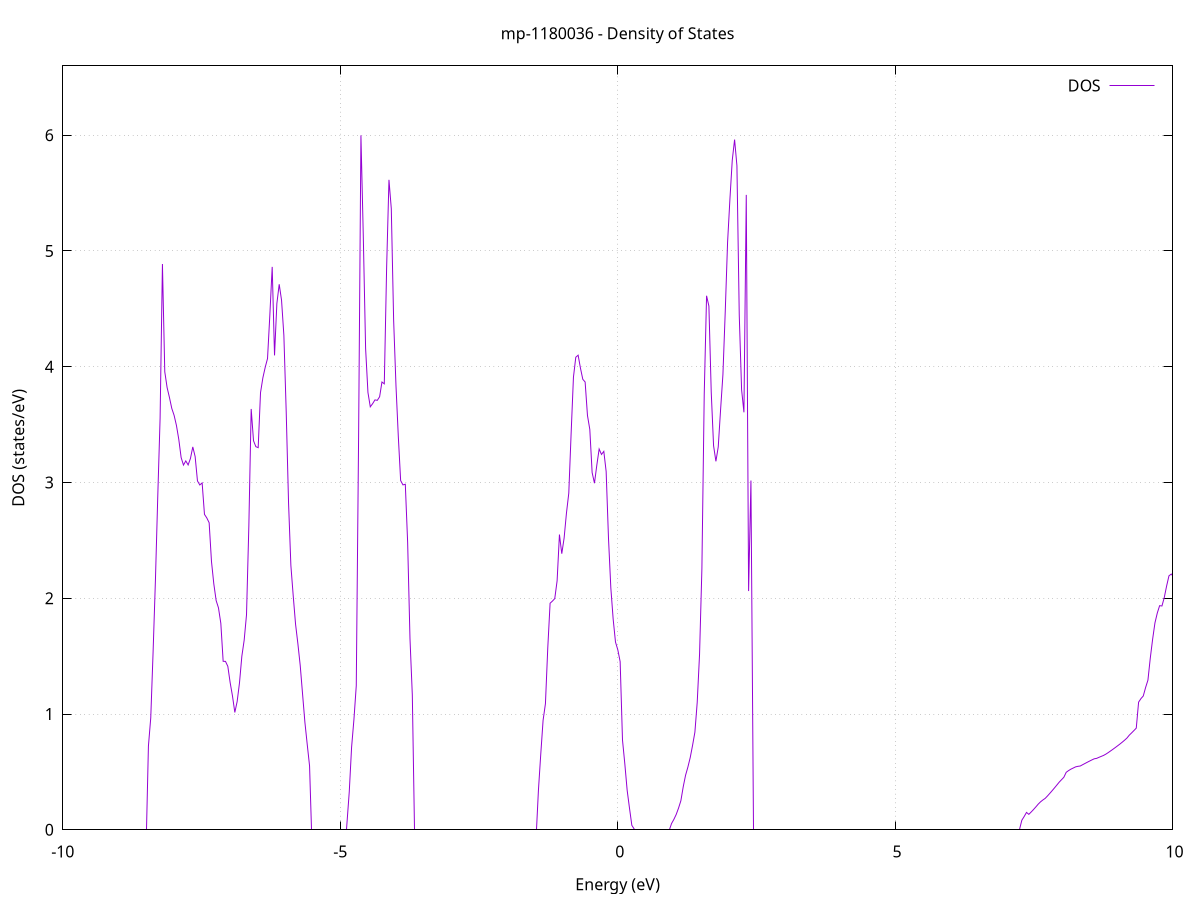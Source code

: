 set title 'mp-1180036 - Density of States'
set xlabel 'Energy (eV)'
set ylabel 'DOS (states/eV)'
set grid
set xrange [-10:10]
set yrange [0:6.599]
set xzeroaxis lt -1
set terminal png size 800,600
set output 'mp-1180036_dos_gnuplot.png'
plot '-' using 1:2 with lines title 'DOS'
-30.427100 0.000000
-30.385000 0.000000
-30.342900 0.000000
-30.300800 0.000000
-30.258800 0.000000
-30.216700 0.000000
-30.174600 0.000000
-30.132500 0.000000
-30.090400 0.000000
-30.048300 0.000000
-30.006200 0.000000
-29.964100 0.000000
-29.922000 0.000000
-29.880000 0.000000
-29.837900 0.000000
-29.795800 0.000000
-29.753700 0.000000
-29.711600 0.000000
-29.669500 0.000000
-29.627400 0.000000
-29.585300 0.000000
-29.543200 0.000000
-29.501200 0.000000
-29.459100 0.000000
-29.417000 0.000000
-29.374900 0.000000
-29.332800 0.000000
-29.290700 0.000000
-29.248600 0.000000
-29.206500 0.000000
-29.164400 0.000000
-29.122400 0.000000
-29.080300 0.000000
-29.038200 0.000000
-28.996100 0.000000
-28.954000 0.000000
-28.911900 0.000000
-28.869800 0.000000
-28.827700 0.000000
-28.785600 0.000000
-28.743600 0.000000
-28.701500 0.000000
-28.659400 0.000000
-28.617300 0.000000
-28.575200 0.000000
-28.533100 0.000000
-28.491000 0.000000
-28.448900 0.000000
-28.406800 0.000000
-28.364800 0.000000
-28.322700 0.000000
-28.280600 0.000000
-28.238500 0.000000
-28.196400 0.000000
-28.154300 0.000000
-28.112200 0.000000
-28.070100 0.000000
-28.028000 0.000000
-27.985900 0.000000
-27.943900 0.000000
-27.901800 0.000000
-27.859700 0.000000
-27.817600 0.000000
-27.775500 0.000000
-27.733400 0.000000
-27.691300 0.000000
-27.649200 0.000000
-27.607100 0.000000
-27.565100 0.000000
-27.523000 0.000000
-27.480900 0.000000
-27.438800 0.000000
-27.396700 0.000000
-27.354600 0.000000
-27.312500 0.000000
-27.270400 0.000000
-27.228300 0.000000
-27.186300 0.000000
-27.144200 0.000000
-27.102100 0.000000
-27.060000 0.000000
-27.017900 0.000000
-26.975800 0.000000
-26.933700 0.000000
-26.891600 0.000000
-26.849500 0.000000
-26.807500 0.000000
-26.765400 0.000000
-26.723300 0.000000
-26.681200 0.000000
-26.639100 0.000000
-26.597000 0.012400
-26.554900 1.135000
-26.512800 2.469200
-26.470700 2.784200
-26.428700 3.191500
-26.386600 4.121700
-26.344500 3.703100
-26.302400 2.673800
-26.260300 2.473800
-26.218200 2.213800
-26.176100 2.027800
-26.134000 2.030300
-26.091900 1.955600
-26.049900 1.848000
-26.007800 1.738800
-25.965700 1.696800
-25.923600 1.699000
-25.881500 1.701100
-25.839400 1.819200
-25.797300 3.929700
-25.755200 0.000000
-25.713100 0.000000
-25.671100 0.000000
-25.629000 0.000000
-25.586900 0.000000
-25.544800 2.360500
-25.502700 1.875600
-25.460600 1.873200
-25.418500 1.870700
-25.376400 1.868200
-25.334300 1.906400
-25.292300 2.189000
-25.250200 2.389000
-25.208100 2.443500
-25.166000 2.819200
-25.123900 3.200000
-25.081800 4.544500
-25.039700 3.899100
-24.997600 3.370100
-24.955500 2.755600
-24.913500 2.501600
-24.871400 2.289400
-24.829300 0.000000
-24.787200 0.000000
-24.745100 0.000000
-24.703000 0.000000
-24.660900 0.000000
-24.618800 0.000000
-24.576700 0.000000
-24.534700 0.000000
-24.492600 0.000000
-24.450500 0.000000
-24.408400 0.000000
-24.366300 0.000000
-24.324200 0.000000
-24.282100 0.000000
-24.240000 0.000000
-24.197900 0.000000
-24.155900 0.000000
-24.113800 0.000000
-24.071700 0.000000
-24.029600 0.000000
-23.987500 0.000000
-23.945400 0.000000
-23.903300 0.000000
-23.861200 0.000000
-23.819100 0.000000
-23.777100 0.000000
-23.735000 0.000000
-23.692900 0.000000
-23.650800 0.000000
-23.608700 0.000000
-23.566600 0.000000
-23.524500 0.000000
-23.482400 0.000000
-23.440300 0.000000
-23.398300 0.000000
-23.356200 0.000000
-23.314100 0.000000
-23.272000 0.000000
-23.229900 0.000000
-23.187800 0.000000
-23.145700 0.000000
-23.103600 0.000000
-23.061500 0.000000
-23.019400 0.000000
-22.977400 0.000000
-22.935300 0.000000
-22.893200 0.000000
-22.851100 0.000000
-22.809000 0.000000
-22.766900 0.000000
-22.724800 0.000000
-22.682700 0.000000
-22.640600 0.000000
-22.598600 0.000000
-22.556500 0.000000
-22.514400 0.000000
-22.472300 0.000000
-22.430200 0.000000
-22.388100 0.000000
-22.346000 0.000000
-22.303900 0.000000
-22.261800 0.000000
-22.219800 0.000000
-22.177700 0.000000
-22.135600 0.000000
-22.093500 0.000000
-22.051400 0.000000
-22.009300 0.000000
-21.967200 0.000000
-21.925100 0.000000
-21.883000 0.000000
-21.841000 0.000000
-21.798900 0.000000
-21.756800 0.000000
-21.714700 0.000000
-21.672600 0.000000
-21.630500 0.000000
-21.588400 0.000000
-21.546300 0.000000
-21.504200 0.000000
-21.462200 0.000000
-21.420100 0.000000
-21.378000 0.000000
-21.335900 0.000000
-21.293800 0.000000
-21.251700 0.000000
-21.209600 0.000000
-21.167500 0.000000
-21.125400 0.000000
-21.083400 0.000000
-21.041300 0.000000
-20.999200 0.000000
-20.957100 0.000000
-20.915000 0.000000
-20.872900 0.000000
-20.830800 0.000000
-20.788700 0.000000
-20.746600 0.000000
-20.704600 0.000000
-20.662500 0.000000
-20.620400 0.000000
-20.578300 0.000000
-20.536200 0.000000
-20.494100 0.000000
-20.452000 0.000000
-20.409900 0.000000
-20.367800 0.000000
-20.325800 0.000000
-20.283700 0.000000
-20.241600 0.000000
-20.199500 0.000000
-20.157400 0.000000
-20.115300 0.000000
-20.073200 0.000000
-20.031100 0.000000
-19.989000 0.000000
-19.947000 0.000000
-19.904900 0.000000
-19.862800 0.000000
-19.820700 0.000000
-19.778600 0.000000
-19.736500 0.000000
-19.694400 0.000000
-19.652300 0.000000
-19.610200 0.000000
-19.568200 0.000000
-19.526100 0.000000
-19.484000 0.000000
-19.441900 0.000000
-19.399800 0.000000
-19.357700 0.000000
-19.315600 0.000000
-19.273500 0.000000
-19.231400 0.000000
-19.189400 0.000000
-19.147300 0.000000
-19.105200 0.000000
-19.063100 0.000000
-19.021000 0.000000
-18.978900 0.000000
-18.936800 0.000000
-18.894700 0.000000
-18.852600 0.000000
-18.810600 0.000000
-18.768500 0.000000
-18.726400 0.000000
-18.684300 0.000000
-18.642200 0.000000
-18.600100 0.000000
-18.558000 0.000000
-18.515900 0.000000
-18.473800 0.000000
-18.431800 0.000000
-18.389700 0.000000
-18.347600 0.000000
-18.305500 0.000000
-18.263400 0.000000
-18.221300 0.000000
-18.179200 0.000000
-18.137100 0.000000
-18.095000 0.000000
-18.053000 0.000000
-18.010900 0.000000
-17.968800 0.000000
-17.926700 0.000000
-17.884600 0.000000
-17.842500 0.000000
-17.800400 0.000000
-17.758300 0.000000
-17.716200 0.000000
-17.674100 0.000000
-17.632100 0.000000
-17.590000 0.000000
-17.547900 0.000000
-17.505800 0.000000
-17.463700 0.000000
-17.421600 0.000000
-17.379500 0.000000
-17.337400 0.000000
-17.295300 0.000000
-17.253300 0.000000
-17.211200 0.000000
-17.169100 0.000000
-17.127000 0.000000
-17.084900 0.000000
-17.042800 0.000000
-17.000700 0.000000
-16.958600 0.000000
-16.916500 0.000000
-16.874500 0.000000
-16.832400 0.000000
-16.790300 0.000000
-16.748200 0.000000
-16.706100 0.000000
-16.664000 0.000000
-16.621900 0.000000
-16.579800 0.000000
-16.537700 0.000000
-16.495700 0.000000
-16.453600 0.000000
-16.411500 0.000000
-16.369400 0.000000
-16.327300 0.000000
-16.285200 0.000000
-16.243100 0.000000
-16.201000 0.000000
-16.158900 0.000000
-16.116900 0.000000
-16.074800 0.000000
-16.032700 0.000000
-15.990600 0.000000
-15.948500 0.000000
-15.906400 0.000000
-15.864300 0.000000
-15.822200 0.000000
-15.780100 0.000000
-15.738100 0.000000
-15.696000 0.000000
-15.653900 0.000000
-15.611800 0.000000
-15.569700 0.000000
-15.527600 0.000000
-15.485500 0.000000
-15.443400 0.000000
-15.401300 0.000000
-15.359300 0.000000
-15.317200 0.000000
-15.275100 0.000000
-15.233000 0.000000
-15.190900 0.000000
-15.148800 0.000000
-15.106700 0.000000
-15.064600 0.000000
-15.022500 0.000000
-14.980500 0.065500
-14.938400 0.298300
-14.896300 0.359700
-14.854200 0.450500
-14.812100 0.551900
-14.770000 0.667500
-14.727900 0.787100
-14.685800 0.900200
-14.643700 1.079400
-14.601700 1.091700
-14.559600 1.123600
-14.517500 1.160000
-14.475400 1.195800
-14.433300 1.220900
-14.391200 1.256000
-14.349100 1.308900
-14.307000 1.383500
-14.264900 1.465900
-14.222900 1.559700
-14.180800 1.706200
-14.138700 1.874900
-14.096600 1.814500
-14.054500 1.831000
-14.012400 1.839800
-13.970300 1.828200
-13.928200 1.610100
-13.886100 1.496400
-13.844100 1.462400
-13.802000 1.446600
-13.759900 1.451000
-13.717800 1.525200
-13.675700 1.616000
-13.633600 1.499700
-13.591500 1.337900
-13.549400 1.217900
-13.507300 1.197700
-13.465300 1.178400
-13.423200 0.950800
-13.381100 0.552800
-13.339000 1.424800
-13.296900 1.182700
-13.254800 1.091700
-13.212700 1.179300
-13.170600 1.346700
-13.128500 1.512800
-13.086500 2.005200
-13.044400 1.610800
-13.002300 1.565800
-12.960200 1.637200
-12.918100 1.724800
-12.876000 1.959000
-12.833900 2.577200
-12.791800 2.331400
-12.749700 2.355900
-12.707600 2.333400
-12.665600 2.304300
-12.623500 2.296800
-12.581400 2.277600
-12.539300 2.253100
-12.497200 2.274200
-12.455100 2.210700
-12.413000 1.916700
-12.370900 1.469600
-12.328800 1.091100
-12.286800 0.845600
-12.244700 0.680500
-12.202600 0.296400
-12.160500 0.017400
-12.118400 0.000000
-12.076300 0.000000
-12.034200 0.000000
-11.992100 0.000000
-11.950000 0.000000
-11.908000 0.000000
-11.865900 0.000000
-11.823800 0.000000
-11.781700 0.000000
-11.739600 0.000000
-11.697500 0.000000
-11.655400 0.000000
-11.613300 0.000000
-11.571200 0.000000
-11.529200 0.000000
-11.487100 0.000000
-11.445000 0.000000
-11.402900 0.000000
-11.360800 0.000000
-11.318700 0.000000
-11.276600 0.000000
-11.234500 0.000000
-11.192400 0.000000
-11.150400 0.000000
-11.108300 0.000000
-11.066200 0.000000
-11.024100 0.000000
-10.982000 0.000000
-10.939900 0.000000
-10.897800 0.000000
-10.855700 0.000000
-10.813600 0.000000
-10.771600 0.000000
-10.729500 0.000000
-10.687400 0.000000
-10.645300 0.000000
-10.603200 0.000000
-10.561100 0.000000
-10.519000 0.000000
-10.476900 0.000000
-10.434800 0.000000
-10.392800 0.000000
-10.350700 0.000000
-10.308600 0.000000
-10.266500 0.000000
-10.224400 0.000000
-10.182300 0.000000
-10.140200 0.000000
-10.098100 0.000000
-10.056000 0.000000
-10.014000 0.000000
-9.971900 0.000000
-9.929800 0.000000
-9.887700 0.000000
-9.845600 0.000000
-9.803500 0.000000
-9.761400 0.000000
-9.719300 0.000000
-9.677200 0.000000
-9.635200 0.000000
-9.593100 0.000000
-9.551000 0.000000
-9.508900 0.000000
-9.466800 0.000000
-9.424700 0.000000
-9.382600 0.000000
-9.340500 0.000000
-9.298400 0.000000
-9.256400 0.000000
-9.214300 0.000000
-9.172200 0.000000
-9.130100 0.000000
-9.088000 0.000000
-9.045900 0.000000
-9.003800 0.000000
-8.961700 0.000000
-8.919600 0.000000
-8.877600 0.000000
-8.835500 0.000000
-8.793400 0.000000
-8.751300 0.000000
-8.709200 0.000000
-8.667100 0.000000
-8.625000 0.000000
-8.582900 0.000000
-8.540800 0.000000
-8.498800 0.000000
-8.456700 0.723500
-8.414600 0.967200
-8.372500 1.535200
-8.330400 2.157700
-8.288300 2.881300
-8.246200 3.556600
-8.204100 4.887200
-8.162000 3.956800
-8.120000 3.820300
-8.077900 3.734600
-8.035800 3.640300
-7.993700 3.579900
-7.951600 3.492400
-7.909500 3.372600
-7.867400 3.216100
-7.825300 3.150600
-7.783200 3.186400
-7.741100 3.151700
-7.699100 3.208000
-7.657000 3.307600
-7.614900 3.224200
-7.572800 3.013600
-7.530700 2.978700
-7.488600 2.996300
-7.446500 2.724800
-7.404400 2.693700
-7.362300 2.652400
-7.320300 2.317900
-7.278200 2.124200
-7.236100 1.980200
-7.194000 1.916700
-7.151900 1.783400
-7.109800 1.455300
-7.067700 1.454600
-7.025600 1.411900
-6.983500 1.270700
-6.941500 1.155300
-6.899400 1.013700
-6.857300 1.108900
-6.815200 1.270000
-6.773100 1.498800
-6.731000 1.638000
-6.688900 1.856700
-6.646800 2.624000
-6.604700 3.635400
-6.562700 3.360700
-6.520600 3.309500
-6.478500 3.301000
-6.436400 3.775900
-6.394300 3.903600
-6.352200 3.994500
-6.310100 4.071000
-6.268000 4.449900
-6.225900 4.862800
-6.183900 4.097800
-6.141800 4.546000
-6.099700 4.712600
-6.057600 4.575300
-6.015500 4.271000
-5.973400 3.612500
-5.931300 2.824600
-5.889200 2.282400
-5.847100 2.021000
-5.805100 1.776800
-5.763000 1.607300
-5.720900 1.419700
-5.678800 1.173400
-5.636700 0.929200
-5.594600 0.737300
-5.552500 0.551900
-5.510400 0.000000
-5.468300 0.000000
-5.426300 0.000000
-5.384200 0.000000
-5.342100 0.000000
-5.300000 0.000000
-5.257900 0.000000
-5.215800 0.000000
-5.173700 0.000000
-5.131600 0.000000
-5.089500 0.000000
-5.047500 0.000000
-5.005400 0.000000
-4.963300 0.000000
-4.921200 0.000000
-4.879100 0.000000
-4.837000 0.328700
-4.794900 0.714000
-4.752800 0.952500
-4.710700 1.244500
-4.668700 3.397700
-4.626600 5.998900
-4.584500 5.135500
-4.542400 4.157100
-4.500300 3.777900
-4.458200 3.653700
-4.416100 3.680700
-4.374000 3.713500
-4.331900 3.709700
-4.289900 3.740600
-4.247800 3.868100
-4.205700 3.852400
-4.163600 4.856200
-4.121500 5.614500
-4.079400 5.365300
-4.037300 4.403600
-3.995200 3.838300
-3.953100 3.398200
-3.911100 3.016700
-3.869000 2.979300
-3.826900 2.984900
-3.784800 2.482400
-3.742700 1.652200
-3.700600 1.164100
-3.658500 0.000000
-3.616400 0.000000
-3.574300 0.000000
-3.532300 0.000000
-3.490200 0.000000
-3.448100 0.000000
-3.406000 0.000000
-3.363900 0.000000
-3.321800 0.000000
-3.279700 0.000000
-3.237600 0.000000
-3.195500 0.000000
-3.153500 0.000000
-3.111400 0.000000
-3.069300 0.000000
-3.027200 0.000000
-2.985100 0.000000
-2.943000 0.000000
-2.900900 0.000000
-2.858800 0.000000
-2.816700 0.000000
-2.774700 0.000000
-2.732600 0.000000
-2.690500 0.000000
-2.648400 0.000000
-2.606300 0.000000
-2.564200 0.000000
-2.522100 0.000000
-2.480000 0.000000
-2.437900 0.000000
-2.395800 0.000000
-2.353800 0.000000
-2.311700 0.000000
-2.269600 0.000000
-2.227500 0.000000
-2.185400 0.000000
-2.143300 0.000000
-2.101200 0.000000
-2.059100 0.000000
-2.017000 0.000000
-1.975000 0.000000
-1.932900 0.000000
-1.890800 0.000000
-1.848700 0.000000
-1.806600 0.000000
-1.764500 0.000000
-1.722400 0.000000
-1.680300 0.000000
-1.638200 0.000000
-1.596200 0.000000
-1.554100 0.000000
-1.512000 0.000000
-1.469900 0.000000
-1.427800 0.340700
-1.385700 0.653100
-1.343600 0.946400
-1.301500 1.088900
-1.259400 1.570400
-1.217400 1.957300
-1.175300 1.975400
-1.133200 1.997400
-1.091100 2.150700
-1.049000 2.550400
-1.006900 2.384900
-0.964800 2.519900
-0.922700 2.734900
-0.880600 2.907700
-0.838600 3.421500
-0.796500 3.910100
-0.754400 4.082200
-0.712300 4.099800
-0.670200 3.988100
-0.628100 3.891600
-0.586000 3.868100
-0.543900 3.579200
-0.501800 3.458700
-0.459800 3.085800
-0.417700 2.993900
-0.375600 3.149200
-0.333500 3.289100
-0.291400 3.242400
-0.249300 3.269000
-0.207200 3.095300
-0.165100 2.520700
-0.123000 2.090600
-0.081000 1.820600
-0.038900 1.621800
0.003200 1.554100
0.045300 1.452200
0.087400 0.775600
0.129500 0.568700
0.171600 0.340200
0.213700 0.186100
0.255800 0.038300
0.297800 0.000000
0.339900 0.000000
0.382000 0.000000
0.424100 0.000000
0.466200 0.000000
0.508300 0.000000
0.550400 0.000000
0.592500 0.000000
0.634600 0.000000
0.676600 0.000000
0.718700 0.000000
0.760800 0.000000
0.802900 0.000000
0.845000 0.000000
0.887100 0.000000
0.929200 0.000000
0.971300 0.053600
1.013400 0.089800
1.055400 0.132300
1.097500 0.187500
1.139600 0.251000
1.181700 0.370800
1.223800 0.470500
1.265900 0.541300
1.308000 0.623800
1.350100 0.728800
1.392200 0.842900
1.434200 1.101500
1.476300 1.516500
1.518400 2.254700
1.560500 3.761300
1.602600 4.613100
1.644700 4.523800
1.686800 3.780000
1.728900 3.317800
1.771000 3.182600
1.813000 3.307400
1.855100 3.627500
1.897200 3.930800
1.939300 4.476800
1.981400 5.075000
2.023500 5.446700
2.065600 5.783200
2.107700 5.962500
2.149800 5.736200
2.191800 4.446600
2.233900 3.801600
2.276000 3.606200
2.318100 5.484500
2.360200 2.062200
2.402300 3.016800
2.444400 0.000000
2.486500 0.000000
2.528600 0.000000
2.570700 0.000000
2.612700 0.000000
2.654800 0.000000
2.696900 0.000000
2.739000 0.000000
2.781100 0.000000
2.823200 0.000000
2.865300 0.000000
2.907400 0.000000
2.949500 0.000000
2.991500 0.000000
3.033600 0.000000
3.075700 0.000000
3.117800 0.000000
3.159900 0.000000
3.202000 0.000000
3.244100 0.000000
3.286200 0.000000
3.328300 0.000000
3.370300 0.000000
3.412400 0.000000
3.454500 0.000000
3.496600 0.000000
3.538700 0.000000
3.580800 0.000000
3.622900 0.000000
3.665000 0.000000
3.707100 0.000000
3.749100 0.000000
3.791200 0.000000
3.833300 0.000000
3.875400 0.000000
3.917500 0.000000
3.959600 0.000000
4.001700 0.000000
4.043800 0.000000
4.085900 0.000000
4.127900 0.000000
4.170000 0.000000
4.212100 0.000000
4.254200 0.000000
4.296300 0.000000
4.338400 0.000000
4.380500 0.000000
4.422600 0.000000
4.464700 0.000000
4.506700 0.000000
4.548800 0.000000
4.590900 0.000000
4.633000 0.000000
4.675100 0.000000
4.717200 0.000000
4.759300 0.000000
4.801400 0.000000
4.843500 0.000000
4.885500 0.000000
4.927600 0.000000
4.969700 0.000000
5.011800 0.000000
5.053900 0.000000
5.096000 0.000000
5.138100 0.000000
5.180200 0.000000
5.222300 0.000000
5.264300 0.000000
5.306400 0.000000
5.348500 0.000000
5.390600 0.000000
5.432700 0.000000
5.474800 0.000000
5.516900 0.000000
5.559000 0.000000
5.601100 0.000000
5.643100 0.000000
5.685200 0.000000
5.727300 0.000000
5.769400 0.000000
5.811500 0.000000
5.853600 0.000000
5.895700 0.000000
5.937800 0.000000
5.979900 0.000000
6.021900 0.000000
6.064000 0.000000
6.106100 0.000000
6.148200 0.000000
6.190300 0.000000
6.232400 0.000000
6.274500 0.000000
6.316600 0.000000
6.358700 0.000000
6.400700 0.000000
6.442800 0.000000
6.484900 0.000000
6.527000 0.000000
6.569100 0.000000
6.611200 0.000000
6.653300 0.000000
6.695400 0.000000
6.737500 0.000000
6.779500 0.000000
6.821600 0.000000
6.863700 0.000000
6.905800 0.000000
6.947900 0.000000
6.990000 0.000000
7.032100 0.000000
7.074200 0.000000
7.116300 0.000000
7.158300 0.000000
7.200400 0.000000
7.242500 0.000000
7.284600 0.082300
7.326700 0.114600
7.368800 0.150000
7.410900 0.133300
7.453000 0.153500
7.495100 0.174900
7.537100 0.197400
7.579200 0.221200
7.621300 0.241200
7.663400 0.257300
7.705500 0.271200
7.747600 0.292400
7.789700 0.315000
7.831800 0.338200
7.873900 0.362100
7.916000 0.386700
7.958000 0.411300
8.000100 0.432600
8.042200 0.453900
8.084300 0.496400
8.126400 0.511100
8.168500 0.523500
8.210600 0.533300
8.252700 0.543300
8.294800 0.548100
8.336800 0.550800
8.378900 0.561700
8.421000 0.572400
8.463100 0.583000
8.505200 0.593400
8.547300 0.603500
8.589400 0.613100
8.631500 0.616700
8.673600 0.625600
8.715600 0.634000
8.757700 0.642400
8.799800 0.653600
8.841900 0.666800
8.884000 0.681000
8.926100 0.695300
8.968200 0.710100
9.010300 0.725200
9.052400 0.740600
9.094400 0.756800
9.136500 0.773900
9.178600 0.792200
9.220700 0.817000
9.262800 0.836700
9.304900 0.857100
9.347000 0.878300
9.389100 1.102600
9.431200 1.132900
9.473200 1.155800
9.515300 1.229000
9.557400 1.292800
9.599500 1.482400
9.641600 1.645300
9.683700 1.787000
9.725800 1.872100
9.767900 1.935900
9.810000 1.933400
9.852000 2.007000
9.894100 2.106100
9.936200 2.193800
9.978300 2.209100
10.020400 2.183700
10.062500 2.547200
10.104600 2.601500
10.146700 2.634000
10.188800 2.673700
10.230800 2.794100
10.272900 2.846200
10.315000 2.838300
10.357100 2.765600
10.399200 2.571700
10.441300 2.512800
10.483400 2.432400
10.525500 2.303400
10.567600 2.069000
10.609600 2.018400
10.651700 1.779900
10.693800 1.598400
10.735900 1.200800
10.778000 0.985400
10.820100 0.815500
10.862200 0.230700
10.904300 0.233200
10.946400 0.400300
10.988400 0.510800
11.030500 0.627000
11.072600 0.583200
11.114700 0.551200
11.156800 0.570300
11.198900 0.578000
11.241000 0.577800
11.283100 0.583700
11.325200 0.589500
11.367200 0.596000
11.409300 0.603100
11.451400 0.610900
11.493500 0.625300
11.535600 0.641000
11.577700 0.670500
11.619800 0.713400
11.661900 0.705000
11.704000 0.692700
11.746000 0.684600
11.788100 0.690700
11.830200 0.699000
11.872300 0.706500
11.914400 0.713000
11.956500 0.718000
11.998600 0.721400
12.040700 0.716500
12.082800 0.719700
12.124800 0.725100
12.166900 0.731500
12.209000 0.742600
12.251100 0.751800
12.293200 0.757300
12.335300 0.761100
12.377400 0.764400
12.419500 0.767500
12.461600 0.772600
12.503600 0.781400
12.545700 0.790800
12.587800 0.800500
12.629900 0.807800
12.672000 0.813300
12.714100 0.819800
12.756200 0.832600
12.798300 0.850700
12.840400 0.874500
12.882500 0.907300
12.924500 1.058700
12.966600 1.296000
13.008700 1.304800
13.050800 1.316000
13.092900 1.446600
13.135000 1.417300
13.177100 1.467200
13.219200 1.461400
13.261300 1.465200
13.303300 1.450100
13.345400 1.405200
13.387500 1.396500
13.429600 1.375900
13.471700 1.341900
13.513800 1.320300
13.555900 1.309000
13.598000 1.369700
13.640100 1.357600
13.682100 1.259700
13.724200 1.252500
13.766300 1.326500
13.808400 1.478100
13.850500 1.624700
13.892600 1.689900
13.934700 1.739800
13.976800 1.801000
14.018900 1.867000
14.060900 1.935100
14.103000 1.988900
14.145100 2.040200
14.187200 2.094900
14.229300 2.117400
14.271400 2.140300
14.313500 2.401000
14.355600 2.215300
14.397700 2.100800
14.439700 2.090700
14.481800 2.125900
14.523900 2.091400
14.566000 2.027800
14.608100 2.001600
14.650200 1.923400
14.692300 1.852000
14.734400 1.724500
14.776500 1.621300
14.818500 1.540900
14.860600 1.480400
14.902700 1.436800
14.944800 1.381900
14.986900 1.338300
15.029000 1.295000
15.071100 1.195100
15.113200 1.070500
15.155300 1.039700
15.197300 1.013400
15.239400 0.987100
15.281500 0.974000
15.323600 0.948500
15.365700 0.853800
15.407800 0.850100
15.449900 0.852300
15.492000 0.860200
15.534100 0.867700
15.576100 0.841800
15.618200 0.803000
15.660300 0.778600
15.702400 0.761200
15.744500 0.751000
15.786600 0.741700
15.828700 0.753700
15.870800 0.739200
15.912900 0.700700
15.954900 0.673400
15.997000 0.668200
16.039100 0.663900
16.081200 0.668300
16.123300 0.664000
16.165400 0.663400
16.207500 0.655500
16.249600 0.673300
16.291700 0.680500
16.333700 0.675900
16.375800 0.667900
16.417900 0.662300
16.460000 0.665400
16.502100 0.755800
16.544200 1.010000
16.586300 1.310800
16.628400 1.642200
16.670500 1.610200
16.712500 1.443500
16.754600 1.320900
16.796700 1.285100
16.838800 1.260400
16.880900 1.273300
16.923000 1.308600
16.965100 1.344800
17.007200 1.434400
17.049300 1.581800
17.091300 1.850300
17.133400 1.811800
17.175500 1.820800
17.217600 1.755100
17.259700 1.668400
17.301800 1.828700
17.343900 1.537700
17.386000 1.355000
17.428100 1.268900
17.470100 1.200600
17.512200 1.131400
17.554300 1.070900
17.596400 1.019600
17.638500 1.032800
17.680600 1.031000
17.722700 0.944900
17.764800 0.912000
17.806900 0.894700
17.848900 0.882700
17.891000 0.915700
17.933100 0.904000
17.975200 0.880900
18.017300 0.832300
18.059400 0.894400
18.101500 0.875300
18.143600 0.856800
18.185700 0.858600
18.227800 0.876900
18.269800 0.894200
18.311900 0.917400
18.354000 0.945300
18.396100 0.975500
18.438200 0.942900
18.480300 0.957500
18.522400 0.990300
18.564500 0.985100
18.606600 1.004100
18.648600 1.039400
18.690700 1.082600
18.732800 1.101000
18.774900 1.123200
18.817000 1.157800
18.859100 1.251400
18.901200 1.492700
18.943300 1.681800
18.985400 1.936300
19.027400 1.649200
19.069500 1.613800
19.111600 1.631300
19.153700 1.784700
19.195800 1.856200
19.237900 2.013900
19.280000 2.086200
19.322100 1.960400
19.364200 1.944500
19.406200 1.908700
19.448300 1.820700
19.490400 1.790900
19.532500 1.730800
19.574600 1.669600
19.616700 1.610500
19.658800 1.574600
19.700900 1.545100
19.743000 1.525000
19.785000 1.502500
19.827100 1.463200
19.869200 1.483900
19.911300 1.509300
19.953400 1.571600
19.995500 1.635900
20.037600 1.734800
20.079700 1.823700
20.121800 1.760000
20.163800 1.628200
20.205900 1.634100
20.248000 1.634500
20.290100 1.662900
20.332200 1.670500
20.374300 1.664600
20.416400 1.648200
20.458500 1.679100
20.500600 1.665600
20.542600 1.677400
20.584700 1.738900
20.626800 1.765600
20.668900 1.780000
20.711000 1.792300
20.753100 1.796900
20.795200 1.740700
20.837300 1.681600
20.879400 1.638300
20.921400 1.616200
20.963500 1.619300
21.005600 1.656500
21.047700 1.713400
21.089800 1.766800
21.131900 1.827200
21.174000 1.955900
21.216100 2.092000
21.258200 2.205000
21.300200 2.266100
21.342300 2.263800
21.384400 2.207800
21.426500 2.164800
21.468600 2.114700
21.510700 2.039900
21.552800 1.962900
21.594900 1.831200
21.637000 1.677500
21.679000 1.586000
21.721100 1.550200
21.763200 1.536500
21.805300 1.519900
21.847400 1.482700
21.889500 1.418800
21.931600 1.369300
21.973700 1.355100
22.015800 1.361300
22.057800 1.373600
22.099900 1.352200
22.142000 1.325900
22.184100 1.299700
22.226200 1.272900
22.268300 1.257200
22.310400 1.261600
22.352500 1.265000
22.394600 1.268300
22.436600 1.289500
22.478700 1.336600
22.520800 1.382200
22.562900 1.440300
22.605000 1.485300
22.647100 1.396400
22.689200 1.407300
22.731300 1.435900
22.773400 1.529500
22.815400 1.517100
22.857500 1.418900
22.899600 1.366700
22.941700 1.425200
22.983800 1.269300
23.025900 1.128900
23.068000 1.085000
23.110100 0.980400
23.152200 0.906200
23.194300 0.898300
23.236300 0.951100
23.278400 1.037400
23.320500 1.173700
23.362600 1.254100
23.404700 1.297200
23.446800 1.347000
23.488900 1.403200
23.531000 1.498100
23.573100 1.724000
23.615100 1.815400
23.657200 1.913100
23.699300 1.980400
23.741400 2.024000
23.783500 2.017500
23.825600 1.993500
23.867700 1.940200
23.909800 1.885700
23.951900 1.773900
23.993900 1.643000
24.036000 1.531700
24.078100 1.438800
24.120200 1.413600
24.162300 1.330200
24.204400 1.218800
24.246500 1.137800
24.288600 1.089700
24.330700 1.087400
24.372700 1.141900
24.414800 1.205900
24.456900 1.295700
24.499000 1.475300
24.541100 1.293000
24.583200 1.232500
24.625300 1.172400
24.667400 1.133200
24.709500 1.123100
24.751500 1.131900
24.793600 1.153900
24.835700 1.168500
24.877800 1.161800
24.919900 1.131900
24.962000 1.070900
25.004100 1.033700
25.046200 1.000600
25.088300 0.954000
25.130300 0.953500
25.172400 1.177400
25.214500 0.950600
25.256600 0.942300
25.298700 0.928900
25.340800 0.894900
25.382900 0.861400
25.425000 0.830700
25.467100 0.807200
25.509100 0.796800
25.551200 0.862600
25.593300 0.913700
25.635400 0.978500
25.677500 0.977100
25.719600 0.991600
25.761700 1.035200
25.803800 1.066100
25.845900 1.059600
25.887900 1.079100
25.930000 1.083800
25.972100 1.093800
26.014200 1.100800
26.056300 1.104400
26.098400 1.106600
26.140500 1.113800
26.182600 1.094900
26.224700 1.122600
26.266700 1.137300
26.308800 1.149700
26.350900 1.164600
26.393000 1.190800
26.435100 1.205500
26.477200 1.495200
26.519300 1.200500
26.561400 1.218800
26.603500 1.240200
26.645500 1.264800
26.687600 1.333900
26.729700 1.450500
26.771800 1.470900
26.813900 1.530600
26.856000 1.638300
26.898100 1.747300
26.940200 1.750700
26.982300 1.764300
27.024300 1.766700
27.066400 1.711800
27.108500 1.691800
27.150600 1.651500
27.192700 1.622200
27.234800 1.613000
27.276900 1.679000
27.319000 1.735100
27.361100 1.780800
27.403100 1.844700
27.445200 1.985900
27.487300 2.049800
27.529400 2.114100
27.571500 2.287600
27.613600 2.383900
27.655700 2.538800
27.697800 2.781700
27.739900 2.897500
27.781900 2.634400
27.824000 2.495200
27.866100 2.554600
27.908200 2.518200
27.950300 2.511400
27.992400 2.602200
28.034500 2.889400
28.076600 2.648400
28.118700 2.616600
28.160700 2.470300
28.202800 2.333000
28.244900 2.233600
28.287000 2.155700
28.329100 2.080600
28.371200 2.054300
28.413300 2.064500
28.455400 2.092600
28.497500 2.148400
28.539600 2.204800
28.581600 2.281900
28.623700 2.311600
28.665800 2.321800
28.707900 2.330600
28.750000 2.324800
28.792100 2.312400
28.834200 2.264900
28.876300 2.169200
28.918400 2.075300
28.960400 1.961600
29.002500 1.940100
29.044600 1.819800
29.086700 1.776800
29.128800 1.762100
29.170900 1.729300
29.213000 1.709900
29.255100 1.705400
29.297200 1.768800
29.339200 1.763200
29.381300 1.702600
29.423400 1.658400
29.465500 1.651600
29.507600 1.669100
29.549700 1.676300
29.591800 1.732000
29.633900 1.879700
29.676000 1.964500
29.718000 1.917900
29.760100 1.938400
29.802200 1.782200
29.844300 1.690600
29.886400 1.656400
29.928500 1.747700
29.970600 1.652800
30.012700 1.644800
30.054800 1.522600
30.096800 1.546800
30.138900 1.573700
30.181000 1.624200
30.223100 1.720000
30.265200 1.786500
30.307300 1.720300
30.349400 1.800700
30.391500 1.909900
30.433600 1.971000
30.475600 2.173700
30.517700 2.125800
30.559800 2.078200
30.601900 2.111100
30.644000 2.179500
30.686100 2.095600
30.728200 1.943700
30.770300 1.803700
30.812400 1.664000
30.854400 1.521900
30.896500 1.415300
30.938600 1.379700
30.980700 1.372100
31.022800 1.451400
31.064900 1.657500
31.107000 1.645500
31.149100 1.644200
31.191200 1.637900
31.233200 1.646600
31.275300 1.673600
31.317400 1.625800
31.359500 1.708700
31.401600 1.828300
31.443700 2.035100
31.485800 2.294300
31.527900 2.702200
31.570000 2.725900
31.612000 2.603800
31.654100 2.580200
31.696200 2.618000
31.738300 2.685800
31.780400 2.824600
31.822500 2.448400
31.864600 2.444900
31.906700 2.399900
31.948800 2.284500
31.990800 2.235200
32.032900 2.153600
32.075000 2.082400
32.117100 2.073100
32.159200 2.100600
32.201300 2.032300
32.243400 1.945500
32.285500 1.899300
32.327600 1.931400
32.369600 2.094300
32.411700 2.360400
32.453800 2.701900
32.495900 2.888900
32.538000 2.586400
32.580100 2.296000
32.622200 2.142000
32.664300 2.025800
32.706400 1.944700
32.748400 1.896600
32.790500 1.814100
32.832600 1.723800
32.874700 1.636900
32.916800 1.558400
32.958900 1.527000
33.001000 1.438700
33.043100 1.340000
33.085200 1.297700
33.127200 1.252500
33.169300 1.228500
33.211400 1.245100
33.253500 1.280500
33.295600 1.318300
33.337700 1.364100
33.379800 1.397300
33.421900 1.473800
33.464000 1.552000
33.506100 1.581300
33.548100 1.652100
33.590200 1.657100
33.632300 1.640400
33.674400 1.598800
33.716500 1.561100
33.758600 1.545700
33.800700 1.524200
33.842800 1.504400
33.884900 1.514100
33.926900 1.532500
33.969000 1.558700
34.011100 1.582800
34.053200 1.617200
34.095300 1.651400
34.137400 1.685500
34.179500 1.754100
34.221600 1.767600
34.263700 1.806800
34.305700 1.980300
34.347800 2.100300
34.389900 2.114800
34.432000 2.217700
34.474100 2.235100
34.516200 2.060200
34.558300 1.982600
34.600400 1.925800
34.642500 1.891100
34.684500 1.901000
34.726600 1.696400
34.768700 1.722800
34.810800 1.799700
34.852900 2.023100
34.895000 1.780700
34.937100 1.747800
34.979200 1.749300
35.021300 1.780800
35.063300 1.797100
35.105400 1.765900
35.147500 1.748200
35.189600 1.633100
35.231700 1.591700
35.273800 1.651500
35.315900 1.800600
35.358000 2.164500
35.400100 2.217400
35.442100 2.157400
35.484200 2.073400
35.526300 2.158200
35.568400 2.304200
35.610500 2.506400
35.652600 2.441100
35.694700 2.348600
35.736800 2.288100
35.778900 2.465700
35.820900 2.426000
35.863000 2.481400
35.905100 2.413700
35.947200 2.591900
35.989300 2.421900
36.031400 2.455100
36.073500 2.545100
36.115600 2.527000
36.157700 2.560200
36.199700 2.744000
36.241800 2.718800
36.283900 2.615700
36.326000 2.413400
36.368100 2.369100
36.410200 2.336300
36.452300 2.374300
36.494400 2.404600
36.536500 2.447000
36.578500 2.457400
36.620600 2.329300
36.662700 2.211200
36.704800 2.083800
36.746900 2.027400
36.789000 2.019800
36.831100 2.043900
36.873200 2.047000
36.915300 2.067400
36.957300 2.068200
36.999400 2.041400
37.041500 2.006400
37.083600 2.000600
37.125700 1.922500
37.167800 2.002200
37.209900 2.092800
37.252000 2.162300
37.294100 2.181200
37.336100 2.187500
37.378200 2.114200
37.420300 2.089200
37.462400 2.032500
37.504500 2.005800
37.546600 2.022600
37.588700 2.036000
37.630800 2.042700
37.672900 2.044200
37.714900 2.118200
37.757000 2.033700
37.799100 2.039100
37.841200 2.062500
37.883300 1.990100
37.925400 1.975900
37.967500 2.040600
38.009600 2.148100
38.051700 2.228800
38.093700 2.218000
38.135800 2.191100
38.177900 2.201400
38.220000 2.199600
38.262100 2.198700
38.304200 2.179400
38.346300 2.173900
38.388400 2.193400
38.430500 2.228800
38.472500 2.301800
38.514600 2.333500
38.556700 2.396200
38.598800 2.421200
38.640900 2.465800
38.683000 2.495900
38.725100 2.449500
38.767200 2.302000
38.809300 2.169400
38.851400 2.041000
38.893400 1.932000
38.935500 1.836100
38.977600 1.759300
39.019700 1.702600
39.061800 1.680500
39.103900 1.666500
39.146000 1.658700
39.188100 1.659800
39.230200 1.749200
39.272200 1.758300
39.314300 1.767700
39.356400 1.792300
39.398500 1.804200
39.440600 1.839600
39.482700 1.887000
39.524800 1.904800
39.566900 1.929800
39.609000 1.995200
39.651000 2.058300
39.693100 1.985600
39.735200 1.876600
39.777300 2.207800
39.819400 1.580800
39.861500 1.546500
39.903600 1.578800
39.945700 1.548900
39.987800 1.569000
40.029800 1.580700
40.071900 1.592300
40.114000 1.604000
40.156100 1.632200
40.198200 1.696500
40.240300 1.698800
40.282400 1.728000
40.324500 1.756800
40.366600 1.777900
40.408600 1.772100
40.450700 1.763500
40.492800 1.739800
40.534900 1.740800
40.577000 1.788600
40.619100 1.812400
40.661200 1.835100
40.703300 1.868300
40.745400 1.891400
40.787400 1.948400
40.829500 2.036400
40.871600 2.075900
40.913700 2.059800
40.955800 1.956900
40.997900 2.041000
41.040000 2.138300
41.082100 2.205600
41.124200 2.235000
41.166200 2.241100
41.208300 2.294200
41.250400 2.315900
41.292500 2.281000
41.334600 2.222800
41.376700 2.164400
41.418800 2.104100
41.460900 2.042700
41.503000 2.149700
41.545000 2.171400
41.587100 2.192000
41.629200 2.267900
41.671300 2.198100
41.713400 2.139700
41.755500 2.118400
41.797600 2.041000
41.839700 1.963200
41.881800 1.919100
41.923800 1.872500
41.965900 1.756300
42.008000 1.698700
42.050100 1.671600
42.092200 1.922700
42.134300 1.747000
42.176400 1.781400
42.218500 1.907800
42.260600 1.980100
42.302600 2.080700
42.344700 2.182500
42.386800 2.698800
42.428900 2.491700
42.471000 2.540500
42.513100 2.470400
42.555200 2.347800
42.597300 2.364800
42.639400 2.374800
42.681400 2.370200
42.723500 2.320300
42.765600 2.144900
42.807700 2.048200
42.849800 1.981400
42.891900 1.938500
42.934000 1.905900
42.976100 1.860300
43.018200 1.842500
43.060200 1.832000
43.102300 1.782900
43.144400 1.768200
43.186500 1.609800
43.228600 1.643200
43.270700 1.780100
43.312800 2.055100
43.354900 1.994100
43.397000 2.042900
43.439000 2.110300
43.481100 2.191300
43.523200 2.254400
43.565300 2.346000
43.607400 2.505500
43.649500 2.515900
43.691600 2.535000
43.733700 2.559700
43.775800 2.486800
43.817900 2.364900
43.859900 2.245200
43.902000 2.236900
43.944100 2.305500
43.986200 2.593200
44.028300 2.281800
44.070400 2.240100
44.112500 2.221400
44.154600 2.230200
44.196700 2.175000
44.238700 2.136400
44.280800 2.109600
44.322900 2.041100
44.365000 1.988300
44.407100 1.958800
44.449200 1.946700
44.491300 1.949500
44.533400 1.975900
44.575500 2.015200
44.617500 2.059800
44.659600 2.095400
44.701700 2.126900
44.743800 2.111500
44.785900 2.109200
44.828000 2.063900
44.870100 1.977700
44.912200 1.942400
44.954300 1.910600
44.996300 1.860900
45.038400 1.828500
45.080500 1.855300
45.122600 1.894900
45.164700 1.887500
45.206800 1.890000
45.248900 1.927900
45.291000 1.958800
45.333100 1.988500
45.375100 1.970500
45.417200 1.985000
45.459300 1.980100
45.501400 1.984500
45.543500 1.996600
45.585600 2.023100
45.627700 2.083200
45.669800 2.181900
45.711900 2.204500
45.753900 2.178000
45.796000 2.142100
45.838100 2.122100
45.880200 2.092700
45.922300 2.060600
45.964400 2.046100
46.006500 1.993100
46.048600 2.032700
46.090700 1.815900
46.132700 1.752700
46.174800 1.706300
46.216900 1.667200
46.259000 1.850400
46.301100 1.813000
46.343200 1.827200
46.385300 1.806600
46.427400 1.800200
46.469500 1.783500
46.511500 1.781700
46.553600 1.765000
46.595700 1.739800
46.637800 1.715100
46.679900 1.714600
46.722000 1.679500
46.764100 1.696300
46.806200 1.862300
46.848300 1.847800
46.890300 1.890400
46.932400 1.960000
46.974500 2.029200
47.016600 2.050300
47.058700 2.048900
47.100800 2.045000
47.142900 2.072500
47.185000 2.029600
47.227100 2.012100
47.269100 2.014500
47.311200 2.056600
47.353300 2.157300
47.395400 2.192900
47.437500 2.257500
47.479600 2.303300
47.521700 2.357800
47.563800 2.410400
47.605900 2.496400
47.647900 2.695300
47.690000 2.618200
47.732100 2.608600
47.774200 2.548400
47.816300 2.543500
47.858400 2.531400
47.900500 2.294700
47.942600 2.149800
47.984700 2.028500
48.026700 1.854900
48.068800 1.680800
48.110900 1.534000
48.153000 1.429700
48.195100 1.339400
48.237200 1.179000
48.279300 1.032900
48.321400 0.976000
48.363500 0.927400
48.405500 0.872100
48.447600 0.810300
48.489700 0.751700
48.531800 0.735800
48.573900 0.673800
48.616000 0.602800
48.658100 0.522500
48.700200 0.459900
48.742300 0.449800
48.784300 0.443300
48.826400 0.434000
48.868500 0.423900
48.910600 0.414900
48.952700 0.406000
48.994800 0.396000
49.036900 0.384700
49.079000 0.372500
49.121100 0.359400
49.163200 0.345500
49.205200 0.330700
49.247300 0.302800
49.289400 0.257000
49.331500 0.220700
49.373600 0.218900
49.415700 0.186400
49.457800 0.138400
49.499900 0.083800
49.542000 0.067600
49.584000 0.055800
49.626100 0.046400
49.668200 0.038200
49.710300 0.030500
49.752400 0.023400
49.794500 0.016800
49.836600 0.010800
49.878700 0.005300
49.920800 0.000400
49.962800 0.000000
50.004900 0.000000
50.047000 0.000000
50.089100 0.000000
50.131200 0.000000
50.173300 0.000000
50.215400 0.000000
50.257500 0.000000
50.299600 0.000000
50.341600 0.000000
50.383700 0.000000
50.425800 0.000000
50.467900 0.000000
50.510000 0.000000
50.552100 0.000000
50.594200 0.000000
50.636300 0.000000
50.678400 0.000000
50.720400 0.000000
50.762500 0.000000
50.804600 0.000000
50.846700 0.000000
50.888800 0.000000
50.930900 0.000000
50.973000 0.000000
51.015100 0.000000
51.057200 0.000000
51.099200 0.000000
51.141300 0.000000
51.183400 0.000000
51.225500 0.000000
51.267600 0.000000
51.309700 0.000000
51.351800 0.000000
51.393900 0.000000
51.436000 0.000000
51.478000 0.000000
51.520100 0.000000
51.562200 0.000000
51.604300 0.000000
51.646400 0.000000
51.688500 0.000000
51.730600 0.000000
51.772700 0.000000
51.814800 0.000000
51.856800 0.000000
51.898900 0.000000
51.941000 0.000000
51.983100 0.000000
52.025200 0.000000
52.067300 0.000000
52.109400 0.000000
52.151500 0.000000
52.193600 0.000000
52.235600 0.000000
52.277700 0.000000
52.319800 0.000000
52.361900 0.000000
52.404000 0.000000
52.446100 0.000000
52.488200 0.000000
52.530300 0.000000
52.572400 0.000000
52.614400 0.000000
52.656500 0.000000
52.698600 0.000000
52.740700 0.000000
52.782800 0.000000
52.824900 0.000000
52.867000 0.000000
52.909100 0.000000
52.951200 0.000000
52.993200 0.000000
53.035300 0.000000
53.077400 0.000000
53.119500 0.000000
53.161600 0.000000
53.203700 0.000000
53.245800 0.000000
53.287900 0.000000
53.330000 0.000000
53.372000 0.000000
53.414100 0.000000
53.456200 0.000000
53.498300 0.000000
53.540400 0.000000
53.582500 0.000000
53.624600 0.000000
53.666700 0.000000
53.708800 0.000000
53.750800 0.000000
e

